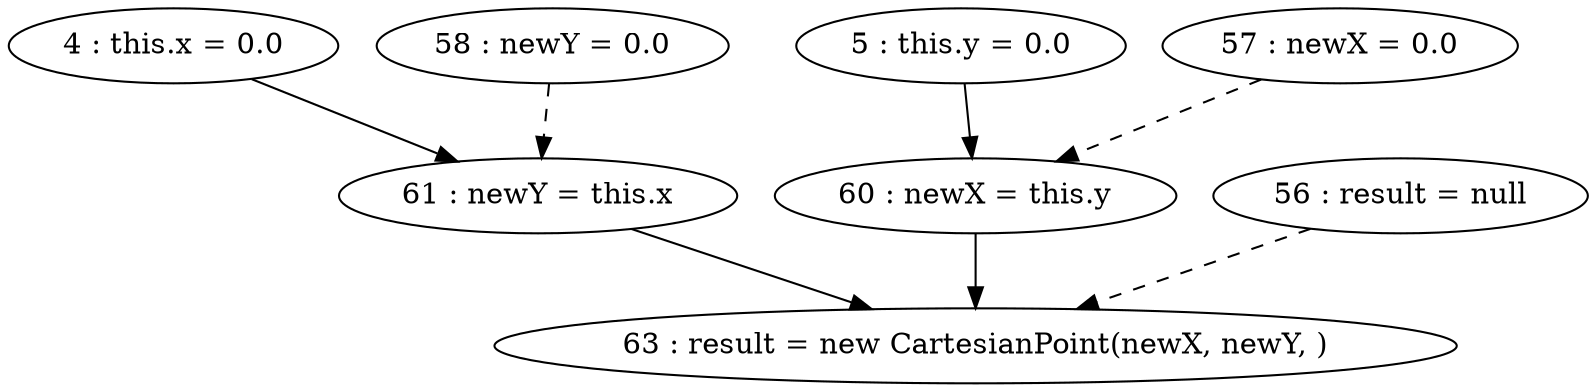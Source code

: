 digraph G {
"4 : this.x = 0.0"
"4 : this.x = 0.0" -> "61 : newY = this.x"
"5 : this.y = 0.0"
"5 : this.y = 0.0" -> "60 : newX = this.y"
"56 : result = null"
"56 : result = null" -> "63 : result = new CartesianPoint(newX, newY, )" [style=dashed]
"57 : newX = 0.0"
"57 : newX = 0.0" -> "60 : newX = this.y" [style=dashed]
"58 : newY = 0.0"
"58 : newY = 0.0" -> "61 : newY = this.x" [style=dashed]
"60 : newX = this.y"
"60 : newX = this.y" -> "63 : result = new CartesianPoint(newX, newY, )"
"61 : newY = this.x"
"61 : newY = this.x" -> "63 : result = new CartesianPoint(newX, newY, )"
"63 : result = new CartesianPoint(newX, newY, )"
}
